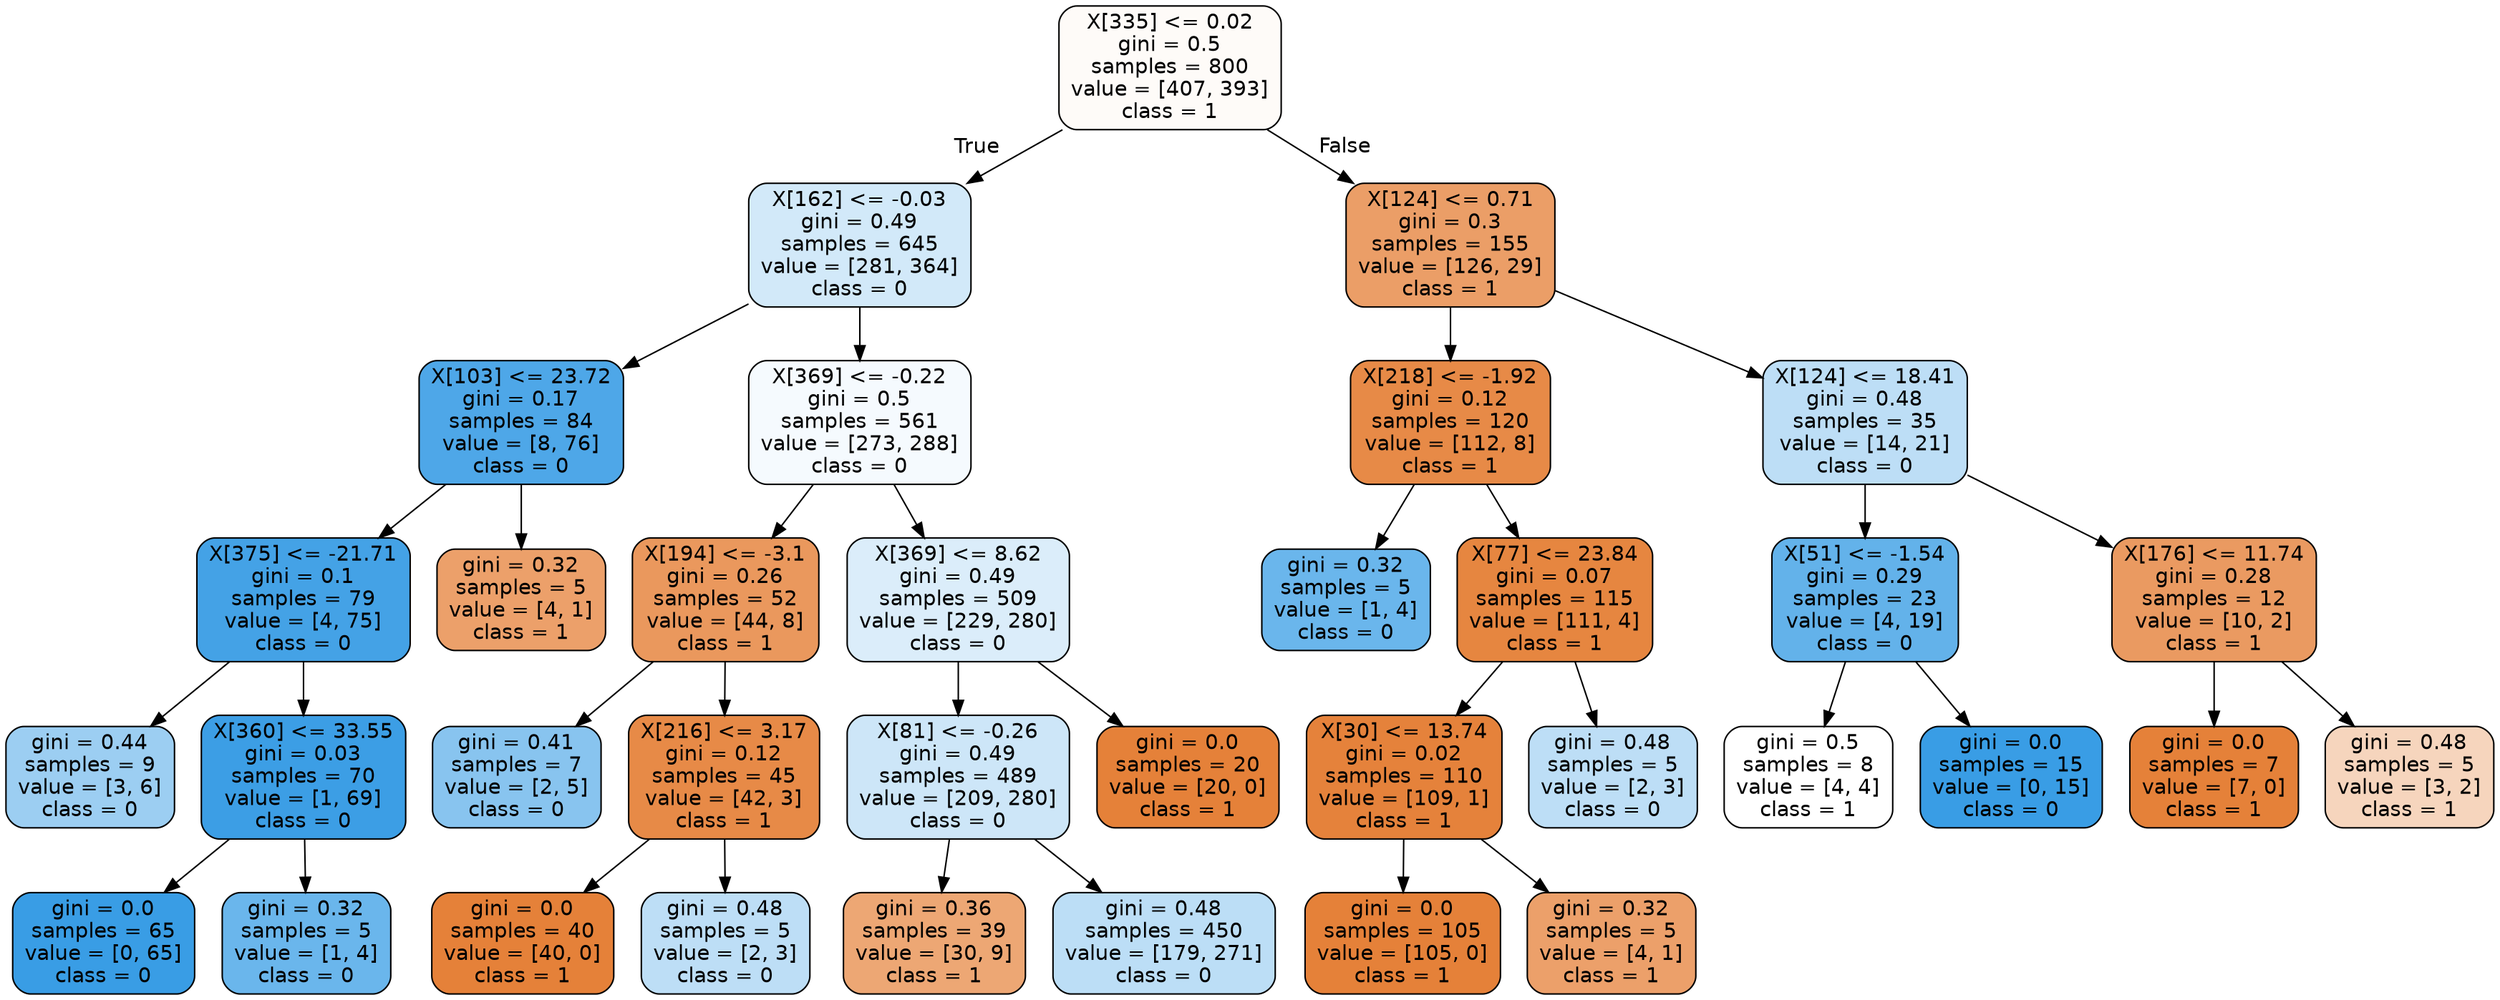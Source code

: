 digraph Tree {
node [shape=box, style="filled, rounded", color="black", fontname="helvetica"] ;
edge [fontname="helvetica"] ;
0 [label="X[335] <= 0.02\ngini = 0.5\nsamples = 800\nvalue = [407, 393]\nclass = 1", fillcolor="#fefbf8"] ;
1 [label="X[162] <= -0.03\ngini = 0.49\nsamples = 645\nvalue = [281, 364]\nclass = 0", fillcolor="#d2e9f9"] ;
0 -> 1 [labeldistance=2.5, labelangle=45, headlabel="True"] ;
2 [label="X[103] <= 23.72\ngini = 0.17\nsamples = 84\nvalue = [8, 76]\nclass = 0", fillcolor="#4ea7e8"] ;
1 -> 2 ;
3 [label="X[375] <= -21.71\ngini = 0.1\nsamples = 79\nvalue = [4, 75]\nclass = 0", fillcolor="#44a2e6"] ;
2 -> 3 ;
4 [label="gini = 0.44\nsamples = 9\nvalue = [3, 6]\nclass = 0", fillcolor="#9ccef2"] ;
3 -> 4 ;
5 [label="X[360] <= 33.55\ngini = 0.03\nsamples = 70\nvalue = [1, 69]\nclass = 0", fillcolor="#3c9ee5"] ;
3 -> 5 ;
6 [label="gini = 0.0\nsamples = 65\nvalue = [0, 65]\nclass = 0", fillcolor="#399de5"] ;
5 -> 6 ;
7 [label="gini = 0.32\nsamples = 5\nvalue = [1, 4]\nclass = 0", fillcolor="#6ab6ec"] ;
5 -> 7 ;
8 [label="gini = 0.32\nsamples = 5\nvalue = [4, 1]\nclass = 1", fillcolor="#eca06a"] ;
2 -> 8 ;
9 [label="X[369] <= -0.22\ngini = 0.5\nsamples = 561\nvalue = [273, 288]\nclass = 0", fillcolor="#f5fafe"] ;
1 -> 9 ;
10 [label="X[194] <= -3.1\ngini = 0.26\nsamples = 52\nvalue = [44, 8]\nclass = 1", fillcolor="#ea985d"] ;
9 -> 10 ;
11 [label="gini = 0.41\nsamples = 7\nvalue = [2, 5]\nclass = 0", fillcolor="#88c4ef"] ;
10 -> 11 ;
12 [label="X[216] <= 3.17\ngini = 0.12\nsamples = 45\nvalue = [42, 3]\nclass = 1", fillcolor="#e78a47"] ;
10 -> 12 ;
13 [label="gini = 0.0\nsamples = 40\nvalue = [40, 0]\nclass = 1", fillcolor="#e58139"] ;
12 -> 13 ;
14 [label="gini = 0.48\nsamples = 5\nvalue = [2, 3]\nclass = 0", fillcolor="#bddef6"] ;
12 -> 14 ;
15 [label="X[369] <= 8.62\ngini = 0.49\nsamples = 509\nvalue = [229, 280]\nclass = 0", fillcolor="#dbedfa"] ;
9 -> 15 ;
16 [label="X[81] <= -0.26\ngini = 0.49\nsamples = 489\nvalue = [209, 280]\nclass = 0", fillcolor="#cde6f8"] ;
15 -> 16 ;
17 [label="gini = 0.36\nsamples = 39\nvalue = [30, 9]\nclass = 1", fillcolor="#eda774"] ;
16 -> 17 ;
18 [label="gini = 0.48\nsamples = 450\nvalue = [179, 271]\nclass = 0", fillcolor="#bcdef6"] ;
16 -> 18 ;
19 [label="gini = 0.0\nsamples = 20\nvalue = [20, 0]\nclass = 1", fillcolor="#e58139"] ;
15 -> 19 ;
20 [label="X[124] <= 0.71\ngini = 0.3\nsamples = 155\nvalue = [126, 29]\nclass = 1", fillcolor="#eb9e67"] ;
0 -> 20 [labeldistance=2.5, labelangle=-45, headlabel="False"] ;
21 [label="X[218] <= -1.92\ngini = 0.12\nsamples = 120\nvalue = [112, 8]\nclass = 1", fillcolor="#e78a47"] ;
20 -> 21 ;
22 [label="gini = 0.32\nsamples = 5\nvalue = [1, 4]\nclass = 0", fillcolor="#6ab6ec"] ;
21 -> 22 ;
23 [label="X[77] <= 23.84\ngini = 0.07\nsamples = 115\nvalue = [111, 4]\nclass = 1", fillcolor="#e68640"] ;
21 -> 23 ;
24 [label="X[30] <= 13.74\ngini = 0.02\nsamples = 110\nvalue = [109, 1]\nclass = 1", fillcolor="#e5823b"] ;
23 -> 24 ;
25 [label="gini = 0.0\nsamples = 105\nvalue = [105, 0]\nclass = 1", fillcolor="#e58139"] ;
24 -> 25 ;
26 [label="gini = 0.32\nsamples = 5\nvalue = [4, 1]\nclass = 1", fillcolor="#eca06a"] ;
24 -> 26 ;
27 [label="gini = 0.48\nsamples = 5\nvalue = [2, 3]\nclass = 0", fillcolor="#bddef6"] ;
23 -> 27 ;
28 [label="X[124] <= 18.41\ngini = 0.48\nsamples = 35\nvalue = [14, 21]\nclass = 0", fillcolor="#bddef6"] ;
20 -> 28 ;
29 [label="X[51] <= -1.54\ngini = 0.29\nsamples = 23\nvalue = [4, 19]\nclass = 0", fillcolor="#63b2ea"] ;
28 -> 29 ;
30 [label="gini = 0.5\nsamples = 8\nvalue = [4, 4]\nclass = 1", fillcolor="#ffffff"] ;
29 -> 30 ;
31 [label="gini = 0.0\nsamples = 15\nvalue = [0, 15]\nclass = 0", fillcolor="#399de5"] ;
29 -> 31 ;
32 [label="X[176] <= 11.74\ngini = 0.28\nsamples = 12\nvalue = [10, 2]\nclass = 1", fillcolor="#ea9a61"] ;
28 -> 32 ;
33 [label="gini = 0.0\nsamples = 7\nvalue = [7, 0]\nclass = 1", fillcolor="#e58139"] ;
32 -> 33 ;
34 [label="gini = 0.48\nsamples = 5\nvalue = [3, 2]\nclass = 1", fillcolor="#f6d5bd"] ;
32 -> 34 ;
}